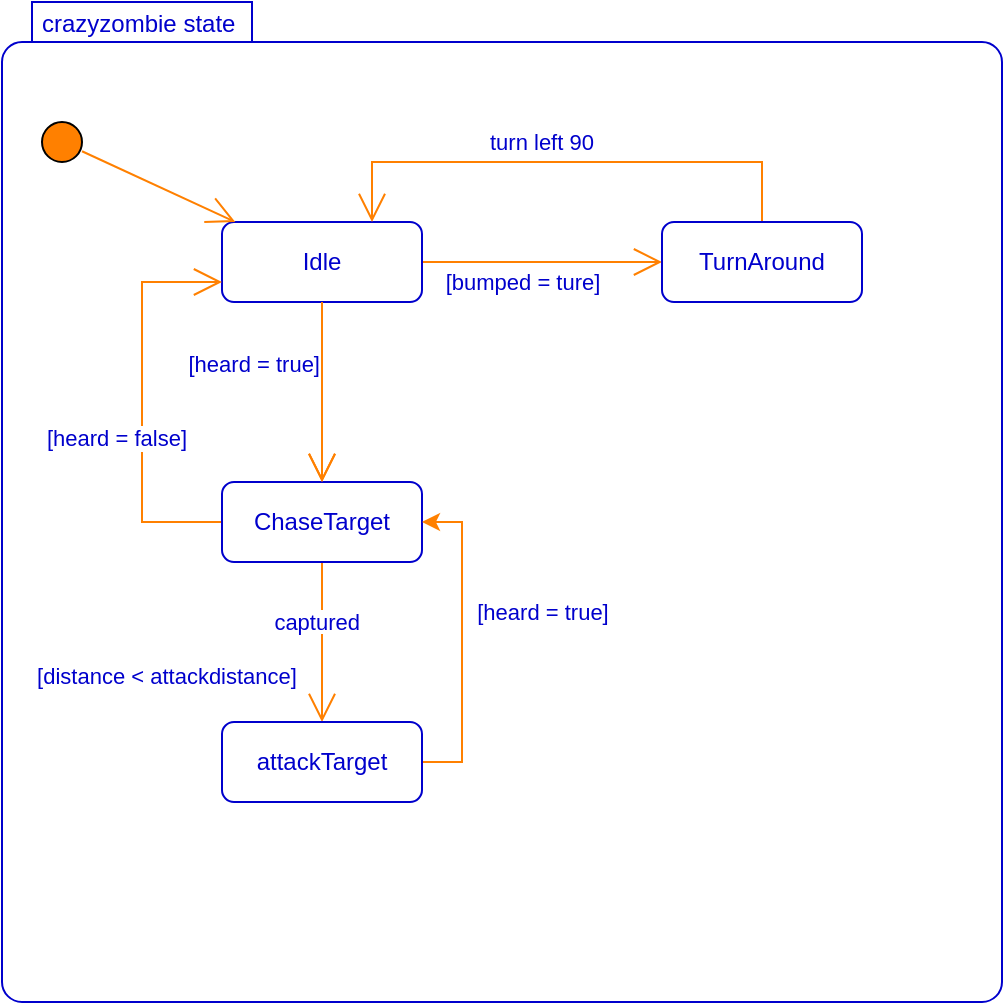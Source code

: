 <mxfile version="13.7.9" type="device" pages="4"><diagram id="691d49e7-cec1-028b-15b3-21c62664a0ac" name="Habit Tracker example"><mxGraphModel dx="813" dy="435" grid="1" gridSize="10" guides="1" tooltips="1" connect="1" arrows="1" fold="1" page="1" pageScale="1" pageWidth="850" pageHeight="1100" math="0" shadow="0"><root><mxCell id="0"/><mxCell id="1" parent="0"/><mxCell id="19b9a4ddcf14029d-7" value="crazyzombie state" style="shape=mxgraph.sysml.compState;align=left;verticalAlign=top;spacingTop=-3;spacingLeft=18;strokeWidth=1;recursiveResize=0;fillColor=#FFFFFF;fontColor=#0000CC;strokeColor=#0000CC;fontStyle=0" parent="1" vertex="1"><mxGeometry x="130" y="60" width="500" height="500" as="geometry"/></mxCell><mxCell id="19b9a4ddcf14029d-8" value="" style="shape=ellipse;html=1;fillColor=#FF8000;verticalLabelPosition=bottom;labelBackgroundColor=#ffffff;verticalAlign=top;" parent="19b9a4ddcf14029d-7" vertex="1"><mxGeometry x="20" y="60" width="20" height="20" as="geometry"/></mxCell><mxCell id="19b9a4ddcf14029d-17" value="" style="edgeStyle=elbowEdgeStyle;rounded=0;elbow=horizontal;html=1;labelBackgroundColor=none;endArrow=open;endSize=12;strokeColor=#FF8000;fontColor=#000000;align=right;" parent="19b9a4ddcf14029d-7" source="19b9a4ddcf14029d-9" target="19b9a4ddcf14029d-16" edge="1"><mxGeometry relative="1" as="geometry"/></mxCell><mxCell id="DBDOzT6xZTFnw0JF_6Q6-8" value="&lt;font color=&quot;#0000cc&quot;&gt;[bumped = ture]&lt;/font&gt;" style="edgeLabel;html=1;align=center;verticalAlign=middle;resizable=0;points=[];" vertex="1" connectable="0" parent="19b9a4ddcf14029d-17"><mxGeometry x="0.002" y="15" relative="1" as="geometry"><mxPoint x="-10" y="25" as="offset"/></mxGeometry></mxCell><mxCell id="19b9a4ddcf14029d-9" value="Idle" style="strokeColor=#0000CC;fillColor=inherit;gradientColor=inherit;shape=rect;html=1;rounded=1;whiteSpace=wrap;align=center;fontColor=#0000CC;" parent="19b9a4ddcf14029d-7" vertex="1"><mxGeometry x="110" y="110" width="100" height="40" as="geometry"/></mxCell><mxCell id="19b9a4ddcf14029d-19" style="edgeStyle=elbowEdgeStyle;rounded=0;elbow=horizontal;html=1;entryX=0.75;entryY=0;labelBackgroundColor=none;endArrow=open;endSize=12;strokeColor=#FF8000;fontColor=#000000;align=right;" parent="19b9a4ddcf14029d-7" source="19b9a4ddcf14029d-16" target="19b9a4ddcf14029d-9" edge="1"><mxGeometry relative="1" as="geometry"><Array as="points"><mxPoint x="310" y="80"/></Array></mxGeometry></mxCell><mxCell id="DBDOzT6xZTFnw0JF_6Q6-9" value="&lt;font color=&quot;#0000cc&quot;&gt;turn left 90&amp;nbsp;&lt;/font&gt;" style="edgeLabel;html=1;align=center;verticalAlign=middle;resizable=0;points=[];" vertex="1" connectable="0" parent="19b9a4ddcf14029d-19"><mxGeometry x="0.092" relative="1" as="geometry"><mxPoint y="-10" as="offset"/></mxGeometry></mxCell><mxCell id="19b9a4ddcf14029d-16" value="TurnAround" style="strokeColor=#0000CC;fillColor=inherit;gradientColor=inherit;shape=rect;html=1;rounded=1;whiteSpace=wrap;align=center;fontColor=#0000CC;" parent="19b9a4ddcf14029d-7" vertex="1"><mxGeometry x="330" y="110" width="100" height="40" as="geometry"/></mxCell><mxCell id="19b9a4ddcf14029d-34" value="&lt;span style=&quot;background-color: rgb(255 , 255 , 255)&quot;&gt;captured&lt;/span&gt;" style="edgeStyle=elbowEdgeStyle;rounded=0;elbow=vertical;html=1;exitX=0.5;exitY=1;labelBackgroundColor=none;endArrow=open;endSize=12;strokeColor=#FF8000;fontColor=#0000CC;align=right;" parent="19b9a4ddcf14029d-7" source="19b9a4ddcf14029d-10" target="19b9a4ddcf14029d-32" edge="1"><mxGeometry x="0.004" y="22" relative="1" as="geometry"><mxPoint x="-2" y="-10" as="offset"/></mxGeometry></mxCell><mxCell id="19b9a4ddcf14029d-50" style="edgeStyle=orthogonalEdgeStyle;rounded=0;html=1;exitX=0;exitY=0.5;entryX=0;entryY=0.75;labelBackgroundColor=none;endArrow=open;endSize=12;strokeColor=#FF8000;fontColor=#0000CC;align=right;" parent="19b9a4ddcf14029d-7" source="19b9a4ddcf14029d-10" target="19b9a4ddcf14029d-9" edge="1"><mxGeometry relative="1" as="geometry"><Array as="points"><mxPoint x="70" y="260"/><mxPoint x="70" y="140"/></Array></mxGeometry></mxCell><mxCell id="19b9a4ddcf14029d-10" value="ChaseTarget" style="strokeColor=#0000CC;fillColor=inherit;gradientColor=inherit;shape=rect;html=1;rounded=1;whiteSpace=wrap;align=center;fontColor=#0000CC;" parent="19b9a4ddcf14029d-7" vertex="1"><mxGeometry x="110" y="240" width="100" height="40" as="geometry"/></mxCell><mxCell id="19b9a4ddcf14029d-11" value="" style="strokeColor=#FF8000;fillColor=inherit;gradientColor=inherit;edgeStyle=none;html=1;endArrow=open;endSize=12;" parent="19b9a4ddcf14029d-7" source="19b9a4ddcf14029d-8" target="19b9a4ddcf14029d-9" edge="1"><mxGeometry relative="1" as="geometry"/></mxCell><mxCell id="19b9a4ddcf14029d-21" value="" style="edgeStyle=elbowEdgeStyle;html=1;elbow=horizontal;align=right;verticalAlign=bottom;rounded=0;labelBackgroundColor=none;endArrow=open;endSize=12;strokeColor=#FF8000;fontColor=#000000;exitX=0.5;exitY=1;" parent="19b9a4ddcf14029d-7" source="19b9a4ddcf14029d-9" edge="1"><mxGeometry relative="1" as="geometry"><mxPoint x="150" y="190" as="sourcePoint"/><mxPoint x="160" y="240" as="targetPoint"/></mxGeometry></mxCell><mxCell id="19b9a4ddcf14029d-22" value="[heard = true]" style="edgeStyle=elbowEdgeStyle;html=1;elbow=vertical;align=right;endArrow=open;rounded=0;labelBackgroundColor=none;endSize=12;strokeColor=#FF8000;fontColor=#0000CC;" parent="19b9a4ddcf14029d-7" target="19b9a4ddcf14029d-10" edge="1"><mxGeometry x="0.019" y="45" relative="1" as="geometry"><mxPoint x="150" y="290" as="targetPoint"/><mxPoint x="160.0" y="210" as="sourcePoint"/><mxPoint x="-45" y="-45" as="offset"/></mxGeometry></mxCell><mxCell id="DBDOzT6xZTFnw0JF_6Q6-4" style="edgeStyle=orthogonalEdgeStyle;rounded=0;orthogonalLoop=1;jettySize=auto;html=1;entryX=1;entryY=0.5;entryDx=0;entryDy=0;strokeColor=#FF8000;" edge="1" parent="19b9a4ddcf14029d-7" source="19b9a4ddcf14029d-32" target="19b9a4ddcf14029d-10"><mxGeometry relative="1" as="geometry"><Array as="points"><mxPoint x="160" y="380"/><mxPoint x="230" y="380"/><mxPoint x="230" y="260"/></Array></mxGeometry></mxCell><mxCell id="DBDOzT6xZTFnw0JF_6Q6-7" value="&lt;font color=&quot;#0000cc&quot;&gt;[heard = true]&lt;/font&gt;" style="edgeLabel;html=1;align=center;verticalAlign=middle;resizable=0;points=[];" vertex="1" connectable="0" parent="DBDOzT6xZTFnw0JF_6Q6-4"><mxGeometry x="0.561" y="-1" relative="1" as="geometry"><mxPoint x="38.97" y="29.43" as="offset"/></mxGeometry></mxCell><mxCell id="19b9a4ddcf14029d-32" value="attackTarget" style="strokeColor=#0000CC;fillColor=inherit;gradientColor=inherit;shape=rect;html=1;rounded=1;whiteSpace=wrap;align=center;fontColor=#0000CC;" parent="19b9a4ddcf14029d-7" vertex="1"><mxGeometry x="110" y="360" width="100" height="40" as="geometry"/></mxCell><mxCell id="DBDOzT6xZTFnw0JF_6Q6-2" value="[heard = false]" style="text;html=1;resizable=0;points=[];align=center;verticalAlign=middle;labelBackgroundColor=#ffffff;fontColor=#0000CC;fontSize=11;" vertex="1" connectable="0" parent="19b9a4ddcf14029d-7"><mxGeometry x="99.996" y="219.999" as="geometry"><mxPoint x="-43" y="-2" as="offset"/></mxGeometry></mxCell><mxCell id="DBDOzT6xZTFnw0JF_6Q6-3" value="[distance &amp;lt; attackdistance]" style="text;html=1;resizable=0;points=[];align=center;verticalAlign=middle;labelBackgroundColor=#ffffff;fontColor=#0000CC;fontSize=11;" vertex="1" connectable="0" parent="19b9a4ddcf14029d-7"><mxGeometry x="19.996" y="349.999" as="geometry"><mxPoint x="62" y="-13" as="offset"/></mxGeometry></mxCell></root></mxGraphModel></diagram><diagram id="953ecbd5-e552-5fde-5075-6d809326a53c" name="State diagram notation"><mxGraphModel pageWidth="850" pageHeight="1100" fold="1" pageScale="1" math="0" shadow="0"><root><mxCell id="0"/><mxCell id="1" parent="0"/><mxCell id="19b9a4ddcf14029d-29" value="" style="shape=ellipse;html=1;fillColor=#000000;fontSize=18;fontColor=#000000;strokeColor=#000000;" vertex="1" parent="1"><mxGeometry x="40" y="140" width="40" height="40" as="geometry"/></mxCell><mxCell id="19b9a4ddcf14029d-30" value="" style="shape=mxgraph.sysml.actFinal;html=1;verticalLabelPosition=bottom;labelBackgroundColor=#ffffff;verticalAlign=top;fontColor=#000000;fillColor=#FFFFFF;strokeColor=#000000;" vertex="1" parent="1"><mxGeometry x="40" y="200" width="40" height="40" as="geometry"/></mxCell><mxCell id="19b9a4ddcf14029d-31" value="State" style="shape=rect;rounded=1;html=1;whiteSpace=wrap;align=center;fontColor=#000000;fillColor=#ffffff;strokeColor=#000000;" vertex="1" parent="1"><mxGeometry x="140" y="147" width="100" height="40" as="geometry"/></mxCell><mxCell id="19b9a4ddcf14029d-58" style="edgeStyle=elbowEdgeStyle;rounded=0;elbow=horizontal;html=1;labelBackgroundColor=none;endArrow=open;endSize=12;align=right;fontColor=#000000;strokeColor=#000000;" edge="1" source="19b9a4ddcf14029d-32" parent="1"><mxGeometry relative="1" as="geometry"><mxPoint x="360" y="280" as="targetPoint"/></mxGeometry></mxCell><mxCell id="19b9a4ddcf14029d-32" value="&lt;p style=&quot;margin: 0px ; margin-top: 4px ; text-align: center&quot;&gt;State with activities&lt;/p&gt;&lt;hr&gt;&lt;p&gt;&lt;/p&gt;&lt;p style=&quot;margin: 0px ; margin-left: 8px ; text-align: left&quot;&gt;entry / entryActivity&lt;br&gt;do / doActivity&lt;br&gt;exit / exitActivity&lt;/p&gt;" style="shape=mxgraph.sysml.simpleState;html=1;overflow=fill;whiteSpace=wrap;align=center;fontColor=#000000;fillColor=#FFFFFF;strokeColor=#000000;" vertex="1" parent="1"><mxGeometry x="260" y="147" width="200" height="100" as="geometry"/></mxCell><mxCell id="19b9a4ddcf14029d-59" style="edgeStyle=elbowEdgeStyle;rounded=0;elbow=horizontal;html=1;labelBackgroundColor=none;endArrow=open;endSize=12;align=right;fontColor=#000000;strokeColor=#000000;" edge="1" source="19b9a4ddcf14029d-33" parent="1"><mxGeometry relative="1" as="geometry"><mxPoint x="600" y="360" as="targetPoint"/></mxGeometry></mxCell><mxCell id="19b9a4ddcf14029d-33" value="Composite state" style="shape=mxgraph.sysml.compState;align=left;verticalAlign=top;spacingTop=-3;spacingLeft=18;strokeWidth=1;recursiveResize=0;fontColor=#000000;strokeColor=#000000;fillColor=#FFFFFF;" vertex="1" parent="1"><mxGeometry x="490" y="147" width="220" height="190" as="geometry"/></mxCell><mxCell id="19b9a4ddcf14029d-34" value="" style="shape=ellipse;html=1;fillColor=#000000;verticalLabelPosition=bottom;labelBackgroundColor=#ffffff;verticalAlign=top;fontColor=#000000;strokeColor=#000000;" vertex="1" parent="19b9a4ddcf14029d-33"><mxGeometry x="20" y="50" width="20" height="20" as="geometry"/></mxCell><mxCell id="19b9a4ddcf14029d-35" value="State 1" style="strokeColor=#000000;fillColor=#FFFFFF;gradientColor=inherit;shape=rect;html=1;rounded=1;whiteSpace=wrap;align=center;fontColor=#000000;" vertex="1" parent="19b9a4ddcf14029d-33"><mxGeometry x="80" y="60" width="100" height="40" as="geometry"/></mxCell><mxCell id="19b9a4ddcf14029d-36" value="State 2" style="strokeColor=#000000;fillColor=#FFFFFF;gradientColor=inherit;shape=rect;html=1;rounded=1;whiteSpace=wrap;align=center;fontColor=#000000;" vertex="1" parent="19b9a4ddcf14029d-33"><mxGeometry x="80" y="130" width="100" height="40" as="geometry"/></mxCell><mxCell id="19b9a4ddcf14029d-37" value="" style="strokeColor=#000000;fillColor=inherit;gradientColor=inherit;edgeStyle=none;html=1;endArrow=open;endSize=12;fontColor=#000000;" edge="1" source="19b9a4ddcf14029d-34" target="19b9a4ddcf14029d-35" parent="19b9a4ddcf14029d-33"><mxGeometry relative="1" as="geometry"/></mxCell><mxCell id="19b9a4ddcf14029d-38" value="" style="strokeColor=#000000;fillColor=inherit;gradientColor=inherit;edgeStyle=none;html=1;endArrow=open;endSize=12;fontColor=#000000;" edge="1" source="19b9a4ddcf14029d-35" target="19b9a4ddcf14029d-36" parent="19b9a4ddcf14029d-33"><mxGeometry relative="1" as="geometry"/></mxCell><mxCell id="19b9a4ddcf14029d-50" value="Start" style="text;html=1;resizable=0;points=[];autosize=1;align=left;verticalAlign=top;spacingTop=-4;fontColor=#000000;" vertex="1" parent="1"><mxGeometry x="86" y="147" width="40" height="20" as="geometry"/></mxCell><mxCell id="19b9a4ddcf14029d-51" value="End" style="text;html=1;resizable=0;points=[];autosize=1;align=left;verticalAlign=top;spacingTop=-4;fontColor=#000000;" vertex="1" parent="1"><mxGeometry x="86" y="210" width="40" height="20" as="geometry"/></mxCell><mxCell id="19b9a4ddcf14029d-53" value="Guard" style="text;html=1;resizable=0;points=[];autosize=1;align=left;verticalAlign=top;spacingTop=-4;fontColor=#000000;" vertex="1" parent="1"><mxGeometry x="142" y="287" width="50" height="20" as="geometry"/></mxCell><mxCell id="19b9a4ddcf14029d-39" value="" style="shape=rhombus;html=1;labelPosition=right;align=left;verticalAlign=middle;fontColor=#000000;strokeColor=#000000;fillColor=#FFFFFF;" vertex="1" parent="1"><mxGeometry x="100" y="277" width="40" height="40" as="geometry"/></mxCell><mxCell id="19b9a4ddcf14029d-40" value="" style="edgeStyle=elbowEdgeStyle;html=1;elbow=horizontal;align=right;verticalAlign=bottom;rounded=0;labelBackgroundColor=none;endArrow=open;endSize=12;fontColor=#000000;strokeColor=#000000;" edge="1" target="19b9a4ddcf14029d-39" parent="1"><mxGeometry relative="1" as="geometry"><mxPoint x="120" y="257" as="sourcePoint"/></mxGeometry></mxCell><mxCell id="19b9a4ddcf14029d-41" value="[Condition 1]" style="edgeStyle=elbowEdgeStyle;html=1;elbow=vertical;align=right;endArrow=open;rounded=0;labelBackgroundColor=none;endSize=12;entryX=0.5;entryY=0;fontColor=#000000;strokeColor=#000000;" edge="1" source="19b9a4ddcf14029d-39" parent="1"><mxGeometry relative="1" as="geometry"><mxPoint x="120" y="357" as="targetPoint"/></mxGeometry></mxCell><mxCell id="19b9a4ddcf14029d-42" value="[Condition 2]" style="edgeStyle=elbowEdgeStyle;html=1;elbow=vertical;align=left;endArrow=open;rounded=0;labelBackgroundColor=none;verticalAlign=bottom;endSize=12;entryX=0.5;entryY=0;fontColor=#000000;strokeColor=#000000;" edge="1" source="19b9a4ddcf14029d-39" parent="1"><mxGeometry relative="1" as="geometry"><mxPoint x="251" y="356" as="targetPoint"/></mxGeometry></mxCell><mxCell id="19b9a4ddcf14029d-56" value="" style="edgeStyle=elbowEdgeStyle;html=1;elbow=horizontal;align=right;verticalAlign=bottom;rounded=0;labelBackgroundColor=none;endArrow=open;endSize=12;exitX=0.5;exitY=1;fontColor=#000000;strokeColor=#000000;" edge="1" source="19b9a4ddcf14029d-31" parent="1"><mxGeometry relative="1" as="geometry"><mxPoint x="189.5" y="207" as="sourcePoint"/><mxPoint x="190" y="240" as="targetPoint"/><Array as="points"/></mxGeometry></mxCell><mxCell id="19b9a4ddcf14029d-57" value="Trigger" style="text;html=1;resizable=0;points=[];align=center;verticalAlign=middle;labelBackgroundColor=#ffffff;fontColor=#000000;" vertex="1" connectable="0" parent="19b9a4ddcf14029d-56"><mxGeometry y="-9" relative="1" as="geometry"><mxPoint x="8" y="-9" as="offset"/></mxGeometry></mxCell><mxCell id="19b9a4ddcf14029d-60" value="&lt;font style=&quot;font-size: 16px&quot;&gt;Basic UML state diagram notation&lt;/font&gt;" style="text;html=1;resizable=0;points=[];autosize=1;align=left;verticalAlign=top;spacingTop=-4;fontColor=#000000;" vertex="1" parent="1"><mxGeometry x="203" y="89" width="260" height="20" as="geometry"/></mxCell><mxCell id="19b9a4ddcf14029d-61" value="" style="shape=line;html=1;strokeWidth=6;strokeColor=#000000;fontColor=#000000;fillColor=#FF9933;" vertex="1" parent="1"><mxGeometry x="120" y="390" width="152" height="10" as="geometry"/></mxCell><mxCell id="19b9a4ddcf14029d-62" value="" style="edgeStyle=orthogonalEdgeStyle;html=1;verticalAlign=bottom;endArrow=open;endSize=8;strokeColor=#000000;labelBackgroundColor=none;align=right;fontColor=#000000;" edge="1" source="19b9a4ddcf14029d-61" parent="1"><mxGeometry relative="1" as="geometry"><mxPoint x="196" y="430" as="targetPoint"/></mxGeometry></mxCell><mxCell id="19b9a4ddcf14029d-64" value="" style="edgeStyle=orthogonalEdgeStyle;html=1;verticalAlign=bottom;endArrow=open;endSize=8;strokeColor=#000000;labelBackgroundColor=none;align=right;entryX=0.25;entryY=0.5;entryPerimeter=0;fontColor=#000000;" edge="1" target="19b9a4ddcf14029d-61" parent="1"><mxGeometry relative="1" as="geometry"><mxPoint x="119.5" y="435" as="targetPoint"/><mxPoint x="158" y="370" as="sourcePoint"/></mxGeometry></mxCell><mxCell id="19b9a4ddcf14029d-65" value="" style="edgeStyle=orthogonalEdgeStyle;html=1;verticalAlign=bottom;endArrow=open;endSize=8;strokeColor=#000000;labelBackgroundColor=none;align=right;entryX=0.75;entryY=0.5;entryPerimeter=0;fontColor=#000000;" edge="1" target="19b9a4ddcf14029d-61" parent="1"><mxGeometry relative="1" as="geometry"><mxPoint x="220" y="390" as="targetPoint"/><mxPoint x="234" y="370" as="sourcePoint"/></mxGeometry></mxCell><mxCell id="19b9a4ddcf14029d-66" value="Join" style="text;html=1;resizable=0;points=[];autosize=1;align=center;verticalAlign=top;spacingTop=-4;fontColor=#000000;" vertex="1" parent="1"><mxGeometry x="80" y="384" width="40" height="20" as="geometry"/></mxCell><mxCell id="19b9a4ddcf14029d-67" value="" style="shape=line;html=1;strokeWidth=6;strokeColor=#000000;fontColor=#000000;fillColor=#FF9933;" vertex="1" parent="1"><mxGeometry x="338" y="389" width="152" height="10" as="geometry"/></mxCell><mxCell id="19b9a4ddcf14029d-71" value="Fork" style="text;html=1;resizable=0;points=[];autosize=1;align=center;verticalAlign=top;spacingTop=-4;fontColor=#000000;" vertex="1" parent="1"><mxGeometry x="490" y="384" width="40" height="20" as="geometry"/></mxCell><mxCell id="19b9a4ddcf14029d-72" value="" style="edgeStyle=orthogonalEdgeStyle;html=1;verticalAlign=bottom;endArrow=open;endSize=8;strokeColor=#000000;labelBackgroundColor=none;align=right;entryX=0.513;entryY=0.7;entryPerimeter=0;fontColor=#000000;" edge="1" target="19b9a4ddcf14029d-67" parent="1"><mxGeometry relative="1" as="geometry"><mxPoint x="400" y="389" as="targetPoint"/><mxPoint x="416" y="380" as="sourcePoint"/><Array as="points"><mxPoint x="416" y="370"/><mxPoint x="416" y="370"/></Array></mxGeometry></mxCell><mxCell id="19b9a4ddcf14029d-73" value="" style="edgeStyle=orthogonalEdgeStyle;html=1;verticalAlign=bottom;endArrow=open;endSize=8;strokeColor=#000000;labelBackgroundColor=none;align=right;exitX=0.25;exitY=0.5;exitPerimeter=0;fontColor=#000000;" edge="1" source="19b9a4ddcf14029d-67" parent="1"><mxGeometry relative="1" as="geometry"><mxPoint x="376" y="430" as="targetPoint"/><mxPoint x="430" y="430" as="sourcePoint"/></mxGeometry></mxCell><mxCell id="19b9a4ddcf14029d-75" value="" style="edgeStyle=orthogonalEdgeStyle;html=1;verticalAlign=bottom;endArrow=open;endSize=8;strokeColor=#000000;labelBackgroundColor=none;align=right;exitX=0.75;exitY=0.5;exitPerimeter=0;fontColor=#000000;" edge="1" source="19b9a4ddcf14029d-67" parent="1"><mxGeometry relative="1" as="geometry"><mxPoint x="452" y="430" as="targetPoint"/><mxPoint x="386" y="404" as="sourcePoint"/></mxGeometry></mxCell></root></mxGraphModel></diagram><diagram id="feecb929-067d-0832-2f76-ca75e0012084" name="Student enrollment example"><mxGraphModel pageWidth="850" pageHeight="1100" fold="1" pageScale="1" math="0" shadow="0"><root><mxCell id="0"/><mxCell id="1" parent="0"/><mxCell id="19b9a4ddcf14029d-3" style="edgeStyle=elbowEdgeStyle;rounded=0;elbow=horizontal;html=1;labelBackgroundColor=none;endArrow=open;endSize=12;strokeColor=#000000;fontColor=#000000;align=right;" edge="1" source="19b9a4ddcf14029d-1" target="19b9a4ddcf14029d-2" parent="1"><mxGeometry relative="1" as="geometry"/></mxCell><mxCell id="19b9a4ddcf14029d-1" value="" style="shape=ellipse;html=1;fillColor=#000000;fontSize=18;fontColor=#ffffff;strokeColor=#000000;align=center;" vertex="1" parent="1"><mxGeometry x="20" y="20" width="40" height="40" as="geometry"/></mxCell><mxCell id="19b9a4ddcf14029d-10" style="edgeStyle=elbowEdgeStyle;rounded=0;elbow=horizontal;html=1;exitX=0.5;exitY=1;labelBackgroundColor=none;endArrow=open;endSize=12;strokeColor=#000000;fontColor=#000000;align=right;" edge="1" source="19b9a4ddcf14029d-2" target="19b9a4ddcf14029d-8" parent="1"><mxGeometry relative="1" as="geometry"/></mxCell><mxCell id="19b9a4ddcf14029d-2" value="Student enrolled" style="shape=rect;rounded=1;html=1;whiteSpace=wrap;align=center;strokeColor=#000000;fillColor=#FFFFFF;fontColor=#000000;" vertex="1" parent="1"><mxGeometry x="170" y="20" width="100" height="40" as="geometry"/></mxCell><mxCell id="19b9a4ddcf14029d-32" value="" style="edgeStyle=elbowEdgeStyle;rounded=0;elbow=horizontal;html=1;labelBackgroundColor=none;endArrow=open;endSize=12;strokeColor=#000000;fontColor=#000000;align=right;" edge="1" source="19b9a4ddcf14029d-22" target="19b9a4ddcf14029d-31" parent="1"><mxGeometry relative="1" as="geometry"/></mxCell><mxCell id="19b9a4ddcf14029d-22" value="Subjects selected" style="shape=rect;rounded=1;html=1;whiteSpace=wrap;align=center;strokeColor=#000000;fillColor=#FFFFFF;fontColor=#000000;" vertex="1" parent="1"><mxGeometry x="240" y="315" width="100" height="40" as="geometry"/></mxCell><mxCell id="19b9a4ddcf14029d-36" style="edgeStyle=elbowEdgeStyle;rounded=0;elbow=horizontal;html=1;labelBackgroundColor=none;endArrow=open;endSize=12;strokeColor=#000000;fontColor=#000000;align=right;" edge="1" source="19b9a4ddcf14029d-31" target="19b9a4ddcf14029d-35" parent="1"><mxGeometry relative="1" as="geometry"/></mxCell><mxCell id="19b9a4ddcf14029d-31" value="Timetable sent" style="shape=rect;rounded=1;html=1;whiteSpace=wrap;align=center;strokeColor=#000000;fillColor=#FFFFFF;fontColor=#000000;" vertex="1" parent="1"><mxGeometry x="240" y="375" width="100" height="40" as="geometry"/></mxCell><mxCell id="19b9a4ddcf14029d-23" value="" style="shape=rhombus;html=1;labelPosition=right;align=left;verticalAlign=middle;strokeColor=#000000;fillColor=#FFFFFF;fontColor=#000000;" vertex="1" parent="1"><mxGeometry x="270" y="245" width="40" height="40" as="geometry"/></mxCell><mxCell id="19b9a4ddcf14029d-24" value="" style="edgeStyle=elbowEdgeStyle;html=1;elbow=horizontal;align=right;verticalAlign=bottom;rounded=0;labelBackgroundColor=none;endArrow=open;endSize=12;strokeColor=#000000;fontColor=#000000;exitX=0.447;exitY=0.5;exitPerimeter=0;entryX=0.5;entryY=0;" edge="1" source="19b9a4ddcf14029d-19" target="19b9a4ddcf14029d-23" parent="1"><mxGeometry relative="1" as="geometry"><mxPoint x="290" y="285" as="sourcePoint"/><Array as="points"><mxPoint x="290" y="230"/></Array></mxGeometry></mxCell><mxCell id="19b9a4ddcf14029d-25" value="[Fees paid]" style="edgeStyle=elbowEdgeStyle;html=1;elbow=vertical;align=right;endArrow=open;rounded=0;labelBackgroundColor=none;endSize=12;strokeColor=#000000;fontColor=#000000;entryX=0.5;entryY=0;" edge="1" source="19b9a4ddcf14029d-23" target="19b9a4ddcf14029d-22" parent="1"><mxGeometry relative="1" as="geometry"><mxPoint x="290" y="385" as="targetPoint"/><mxPoint as="offset"/></mxGeometry></mxCell><mxCell id="19b9a4ddcf14029d-29" value="aborted" style="shape=mxgraph.sysml.flowFinal;labelPosition=right;verticalLabelPosition=top;spacingTop=5;spacingLeft=3;align=left;verticalAlign=top;resizable=0;strokeColor=#000000;fillColor=#FFFFFF;fontColor=#000000;" vertex="1" parent="1"><mxGeometry x="530" y="255" width="20" height="20" as="geometry"/></mxCell><mxCell id="19b9a4ddcf14029d-30" value="[Fees not paid]" style="edgeStyle=elbowEdgeStyle;html=1;elbow=vertical;align=left;endArrow=open;rounded=0;labelBackgroundColor=none;verticalAlign=bottom;endSize=12;strokeColor=#000000;fontColor=#000000;exitX=1;exitY=0.5;" edge="1" source="19b9a4ddcf14029d-23" target="19b9a4ddcf14029d-29" parent="1"><mxGeometry relative="1" as="geometry"><mxPoint x="420" y="410" as="targetPoint"/><mxPoint x="290" y="370" as="sourcePoint"/><Array as="points"><mxPoint x="380" y="265"/><mxPoint x="370" y="290"/></Array></mxGeometry></mxCell><mxCell id="19b9a4ddcf14029d-35" value="" style="shape=mxgraph.sysml.actFinal;html=1;verticalLabelPosition=bottom;labelBackgroundColor=#ffffff;verticalAlign=top;strokeColor=#000000;fillColor=#FFFFFF;fontColor=#000000;align=center;" vertex="1" parent="1"><mxGeometry x="520" y="375" width="40" height="40" as="geometry"/></mxCell><mxCell id="3f6461326caff9b6-7" value="" style="group" vertex="1" connectable="0" parent="1"><mxGeometry x="110" y="90" width="380" height="125" as="geometry"/></mxCell><mxCell id="19b9a4ddcf14029d-8" value="" style="shape=line;html=1;strokeWidth=6;strokeColor=#000000;fillColor=#FFFFFF;fontColor=#000000;align=center;" vertex="1" parent="3f6461326caff9b6-7"><mxGeometry x="10" width="200" height="10" as="geometry"/></mxCell><mxCell id="19b9a4ddcf14029d-11" value="StudentID assigned" style="shape=rect;rounded=1;html=1;whiteSpace=wrap;align=center;strokeColor=#000000;fillColor=#FFFFFF;fontColor=#000000;" vertex="1" parent="3f6461326caff9b6-7"><mxGeometry y="40" width="100" height="40" as="geometry"/></mxCell><mxCell id="19b9a4ddcf14029d-12" style="edgeStyle=elbowEdgeStyle;rounded=0;elbow=horizontal;html=1;labelBackgroundColor=none;endArrow=open;endSize=12;strokeColor=#000000;fontColor=#000000;align=right;" edge="1" source="19b9a4ddcf14029d-8" target="19b9a4ddcf14029d-11" parent="3f6461326caff9b6-7"><mxGeometry relative="1" as="geometry"><mxPoint x="50" y="40" as="targetPoint"/></mxGeometry></mxCell><mxCell id="19b9a4ddcf14029d-15" value="Undergrad" style="edgeStyle=elbowEdgeStyle;html=1;elbow=vertical;align=right;endArrow=open;rounded=0;labelBackgroundColor=none;endSize=12;strokeColor=#000000;fontColor=#000000;exitX=0.8;exitY=0.3;exitPerimeter=0;entryX=0.417;entryY=0.5;entryPerimeter=0;" edge="1" source="19b9a4ddcf14029d-8" target="19b9a4ddcf14029d-19" parent="3f6461326caff9b6-7"><mxGeometry relative="1" as="geometry"><mxPoint x="170" y="140" as="targetPoint"/><mxPoint x="170" y="100" as="sourcePoint"/></mxGeometry></mxCell><mxCell id="19b9a4ddcf14029d-16" value="Postgrad" style="edgeStyle=elbowEdgeStyle;html=1;elbow=vertical;align=left;endArrow=open;rounded=0;labelBackgroundColor=none;verticalAlign=bottom;endSize=12;strokeColor=#000000;fontColor=#000000;entryX=0.5;entryY=0;exitX=0.8;exitY=0.6;exitPerimeter=0;" edge="1" source="19b9a4ddcf14029d-8" target="19b9a4ddcf14029d-20" parent="3f6461326caff9b6-7"><mxGeometry relative="1" as="geometry"><mxPoint x="300" y="140" as="targetPoint"/><mxPoint x="170" y="100" as="sourcePoint"/></mxGeometry></mxCell><mxCell id="19b9a4ddcf14029d-19" value="" style="shape=line;html=1;strokeWidth=6;strokeColor=#000000;fillColor=#FFFFFF;fontColor=#000000;align=center;" vertex="1" parent="3f6461326caff9b6-7"><mxGeometry x="20" y="115" width="360" height="10" as="geometry"/></mxCell><mxCell id="19b9a4ddcf14029d-18" style="edgeStyle=elbowEdgeStyle;rounded=0;elbow=horizontal;html=1;labelBackgroundColor=none;endArrow=open;endSize=12;strokeColor=#000000;fontColor=#000000;align=right;exitX=0.5;exitY=1;" edge="1" source="19b9a4ddcf14029d-11" target="19b9a4ddcf14029d-19" parent="3f6461326caff9b6-7"><mxGeometry relative="1" as="geometry"><mxPoint x="50" y="190" as="targetPoint"/><mxPoint x="50" y="80" as="sourcePoint"/></mxGeometry></mxCell><mxCell id="19b9a4ddcf14029d-21" style="edgeStyle=elbowEdgeStyle;rounded=0;elbow=horizontal;html=1;exitX=0.5;exitY=1;labelBackgroundColor=none;endArrow=open;endSize=12;strokeColor=#000000;fontColor=#000000;align=right;" edge="1" source="19b9a4ddcf14029d-20" target="19b9a4ddcf14029d-19" parent="3f6461326caff9b6-7"><mxGeometry relative="1" as="geometry"/></mxCell><mxCell id="19b9a4ddcf14029d-20" value="Supervisor assigned" style="shape=rect;rounded=1;html=1;whiteSpace=wrap;align=center;strokeColor=#000000;fillColor=#FFFFFF;fontColor=#000000;" vertex="1" parent="3f6461326caff9b6-7"><mxGeometry x="250" y="50" width="100" height="40" as="geometry"/></mxCell></root></mxGraphModel></diagram><diagram id="9c28e6cf-dd68-194a-c9a1-9ff6bf67635e" name="Grouped - student enrolment"><mxGraphModel pageWidth="850" pageHeight="1100" fold="1" pageScale="1" math="0" shadow="0"><root><mxCell id="0"/><mxCell id="1" parent="0"/><mxCell id="2" style="edgeStyle=elbowEdgeStyle;rounded=0;elbow=horizontal;html=1;labelBackgroundColor=none;endArrow=open;endSize=12;strokeColor=#000000;fontColor=#000000;align=right;" edge="1" source="3" target="5" parent="1"><mxGeometry relative="1" as="geometry"/></mxCell><mxCell id="3" value="" style="shape=ellipse;html=1;fillColor=#000000;fontSize=18;fontColor=#ffffff;strokeColor=#000000;align=center;" vertex="1" parent="1"><mxGeometry x="20" y="20" width="40" height="40" as="geometry"/></mxCell><mxCell id="4" style="edgeStyle=elbowEdgeStyle;rounded=0;elbow=horizontal;html=1;exitX=0.5;exitY=1;labelBackgroundColor=none;endArrow=open;endSize=12;strokeColor=#000000;fontColor=#000000;align=right;" edge="1" source="5" target="7" parent="1"><mxGeometry relative="1" as="geometry"/></mxCell><mxCell id="5" value="Student enrolled" style="shape=rect;rounded=1;html=1;whiteSpace=wrap;align=center;strokeColor=#000000;fillColor=#FFFFFF;fontColor=#000000;" vertex="1" parent="1"><mxGeometry x="170" y="20" width="100" height="40" as="geometry"/></mxCell><mxCell id="15" value="" style="edgeStyle=elbowEdgeStyle;rounded=0;elbow=horizontal;html=1;labelBackgroundColor=none;endArrow=open;endSize=12;strokeColor=#000000;fontColor=#000000;align=right;" edge="1" source="16" target="18" parent="1"><mxGeometry relative="1" as="geometry"/></mxCell><mxCell id="16" value="Subjects selected" style="shape=rect;rounded=1;html=1;whiteSpace=wrap;align=center;strokeColor=#000000;fillColor=#FFFFFF;fontColor=#000000;" vertex="1" parent="1"><mxGeometry x="240" y="315" width="100" height="40" as="geometry"/></mxCell><mxCell id="17" style="edgeStyle=elbowEdgeStyle;rounded=0;elbow=horizontal;html=1;labelBackgroundColor=none;endArrow=open;endSize=12;strokeColor=#000000;fontColor=#000000;align=right;" edge="1" source="18" target="24" parent="1"><mxGeometry relative="1" as="geometry"/></mxCell><mxCell id="18" value="Timetable sent" style="shape=rect;rounded=1;html=1;whiteSpace=wrap;align=center;strokeColor=#000000;fillColor=#FFFFFF;fontColor=#000000;" vertex="1" parent="1"><mxGeometry x="240" y="375" width="100" height="40" as="geometry"/></mxCell><mxCell id="19" value="" style="shape=rhombus;html=1;labelPosition=right;align=left;verticalAlign=middle;strokeColor=#000000;fillColor=#FFFFFF;fontColor=#000000;" vertex="1" parent="1"><mxGeometry x="270" y="245" width="40" height="40" as="geometry"/></mxCell><mxCell id="20" value="" style="edgeStyle=elbowEdgeStyle;html=1;elbow=horizontal;align=right;verticalAlign=bottom;rounded=0;labelBackgroundColor=none;endArrow=open;endSize=12;strokeColor=#000000;fontColor=#000000;exitX=0.447;exitY=0.5;exitPerimeter=0;entryX=0.5;entryY=0;" edge="1" source="12" target="19" parent="1"><mxGeometry relative="1" as="geometry"><mxPoint x="290" y="285" as="sourcePoint"/><Array as="points"><mxPoint x="290" y="230"/></Array></mxGeometry></mxCell><mxCell id="21" value="[Fees paid]" style="edgeStyle=elbowEdgeStyle;html=1;elbow=vertical;align=right;endArrow=open;rounded=0;labelBackgroundColor=none;endSize=12;strokeColor=#000000;fontColor=#000000;entryX=0.5;entryY=0;" edge="1" source="19" target="16" parent="1"><mxGeometry relative="1" as="geometry"><mxPoint x="290" y="385" as="targetPoint"/><mxPoint as="offset"/></mxGeometry></mxCell><mxCell id="22" value="aborted" style="shape=mxgraph.sysml.flowFinal;labelPosition=right;verticalLabelPosition=top;spacingTop=5;spacingLeft=3;align=left;verticalAlign=top;resizable=0;strokeColor=#000000;fillColor=#FFFFFF;fontColor=#000000;" vertex="1" parent="1"><mxGeometry x="530" y="255" width="20" height="20" as="geometry"/></mxCell><mxCell id="23" value="[Fees not paid]" style="edgeStyle=elbowEdgeStyle;html=1;elbow=vertical;align=left;endArrow=open;rounded=0;labelBackgroundColor=none;verticalAlign=bottom;endSize=12;strokeColor=#000000;fontColor=#000000;exitX=1;exitY=0.5;" edge="1" source="19" target="22" parent="1"><mxGeometry relative="1" as="geometry"><mxPoint x="420" y="410" as="targetPoint"/><mxPoint x="290" y="370" as="sourcePoint"/><Array as="points"><mxPoint x="380" y="265"/><mxPoint x="370" y="290"/></Array></mxGeometry></mxCell><mxCell id="24" value="" style="shape=mxgraph.sysml.actFinal;html=1;verticalLabelPosition=bottom;labelBackgroundColor=#ffffff;verticalAlign=top;strokeColor=#000000;fillColor=#FFFFFF;fontColor=#000000;align=center;" vertex="1" parent="1"><mxGeometry x="520" y="375" width="40" height="40" as="geometry"/></mxCell><mxCell id="7" value="" style="shape=line;html=1;strokeWidth=6;strokeColor=#000000;fillColor=#FFFFFF;fontColor=#000000;align=center;" vertex="1" parent="1"><mxGeometry x="120" y="90" width="200" height="10" as="geometry"/></mxCell><mxCell id="9" value="StudentID assigned" style="shape=rect;rounded=1;html=1;whiteSpace=wrap;align=center;strokeColor=#000000;fillColor=#FFFFFF;fontColor=#000000;" vertex="1" parent="1"><mxGeometry x="110" y="130" width="100" height="40" as="geometry"/></mxCell><mxCell id="6" style="edgeStyle=elbowEdgeStyle;rounded=0;elbow=horizontal;html=1;labelBackgroundColor=none;endArrow=open;endSize=12;strokeColor=#000000;fontColor=#000000;align=right;" edge="1" source="7" target="9" parent="1"><mxGeometry relative="1" as="geometry"><mxPoint x="160" y="130" as="targetPoint"/></mxGeometry></mxCell><mxCell id="10" value="Undergrad" style="edgeStyle=elbowEdgeStyle;html=1;elbow=vertical;align=right;endArrow=open;rounded=0;labelBackgroundColor=none;endSize=12;strokeColor=#000000;fontColor=#000000;exitX=0.8;exitY=0.3;exitPerimeter=0;entryX=0.417;entryY=0.5;entryPerimeter=0;" edge="1" source="7" target="12" parent="1"><mxGeometry relative="1" as="geometry"><mxPoint x="280" y="230" as="targetPoint"/><mxPoint x="280" y="190" as="sourcePoint"/></mxGeometry></mxCell><mxCell id="11" value="Postgrad" style="edgeStyle=elbowEdgeStyle;html=1;elbow=vertical;align=left;endArrow=open;rounded=0;labelBackgroundColor=none;verticalAlign=bottom;endSize=12;strokeColor=#000000;fontColor=#000000;entryX=0.5;entryY=0;exitX=0.8;exitY=0.6;exitPerimeter=0;" edge="1" source="7" target="14" parent="1"><mxGeometry relative="1" as="geometry"><mxPoint x="410" y="230" as="targetPoint"/><mxPoint x="280" y="190" as="sourcePoint"/></mxGeometry></mxCell><mxCell id="12" value="" style="shape=line;html=1;strokeWidth=6;strokeColor=#000000;fillColor=#FFFFFF;fontColor=#000000;align=center;" vertex="1" parent="1"><mxGeometry x="130" y="205" width="360" height="10" as="geometry"/></mxCell><mxCell id="8" style="edgeStyle=elbowEdgeStyle;rounded=0;elbow=horizontal;html=1;labelBackgroundColor=none;endArrow=open;endSize=12;strokeColor=#000000;fontColor=#000000;align=right;exitX=0.5;exitY=1;" edge="1" source="9" target="12" parent="1"><mxGeometry relative="1" as="geometry"><mxPoint x="160" y="280" as="targetPoint"/><mxPoint x="160" y="170" as="sourcePoint"/></mxGeometry></mxCell><mxCell id="13" style="edgeStyle=elbowEdgeStyle;rounded=0;elbow=horizontal;html=1;exitX=0.5;exitY=1;labelBackgroundColor=none;endArrow=open;endSize=12;strokeColor=#000000;fontColor=#000000;align=right;" edge="1" source="14" target="12" parent="1"><mxGeometry relative="1" as="geometry"/></mxCell><mxCell id="14" value="Supervisor assigned" style="shape=rect;rounded=1;html=1;whiteSpace=wrap;align=center;strokeColor=#000000;fillColor=#FFFFFF;fontColor=#000000;" vertex="1" parent="1"><mxGeometry x="360" y="140" width="100" height="40" as="geometry"/></mxCell></root></mxGraphModel></diagram></mxfile>